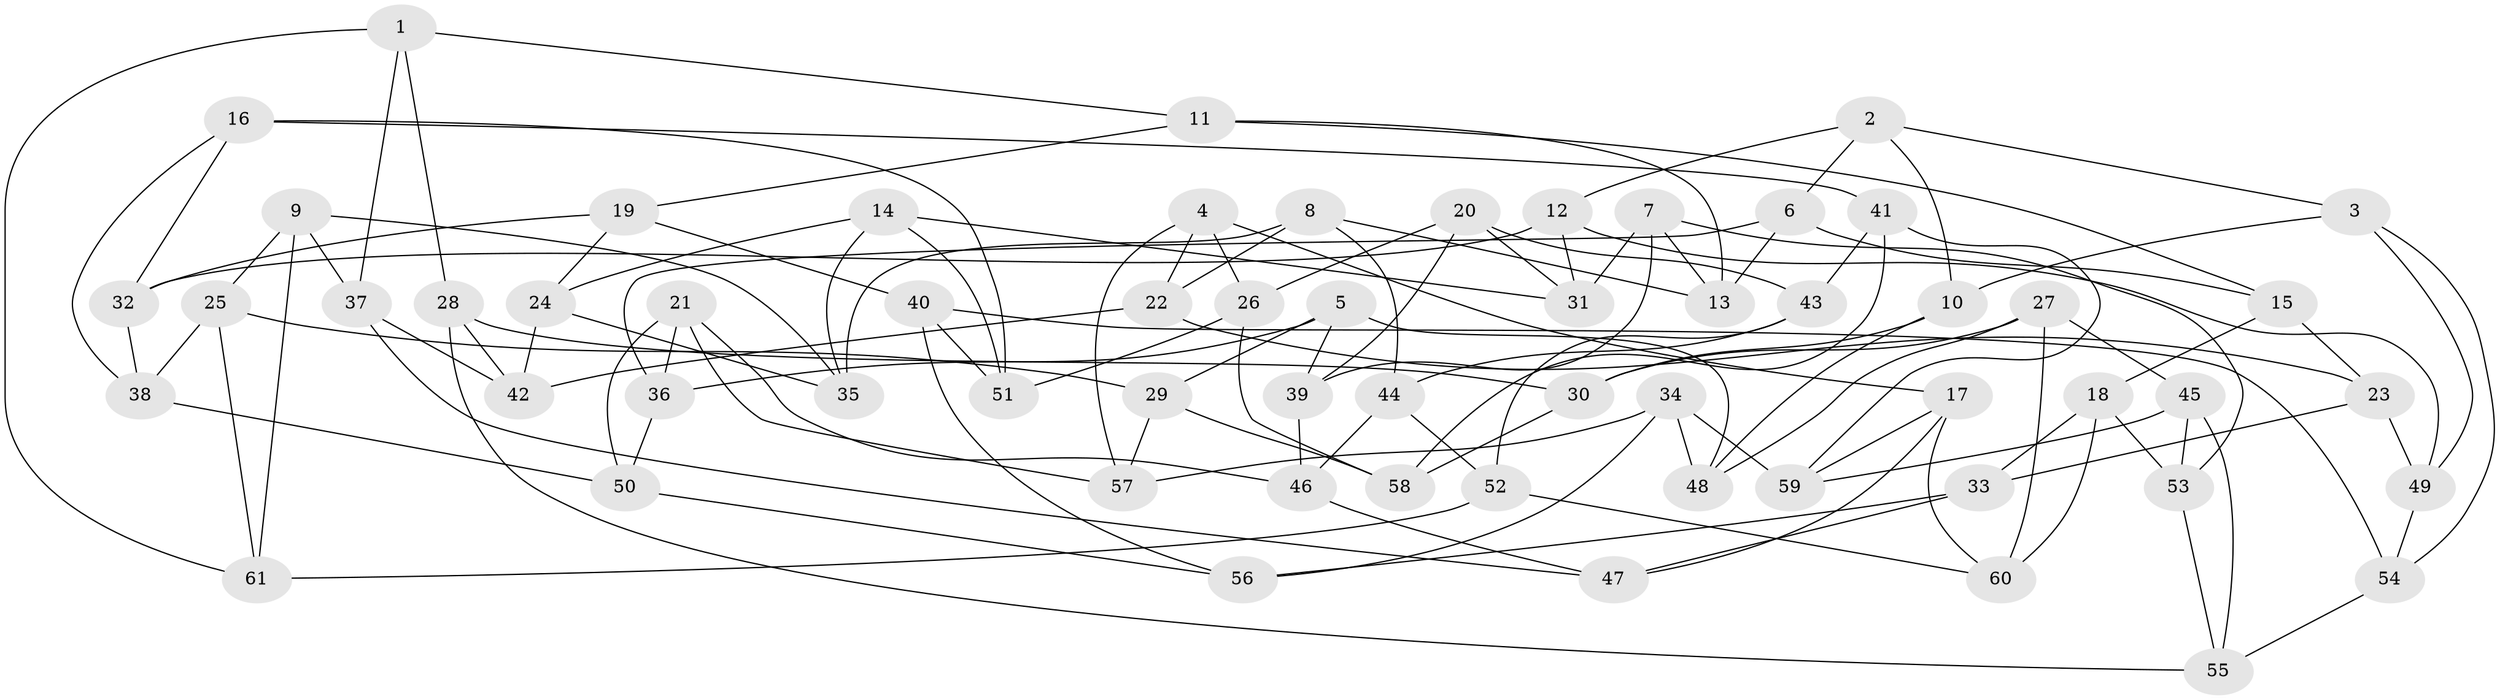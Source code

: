 // coarse degree distribution, {4: 0.6451612903225806, 6: 0.03225806451612903, 7: 0.03225806451612903, 9: 0.1935483870967742, 3: 0.06451612903225806, 5: 0.03225806451612903}
// Generated by graph-tools (version 1.1) at 2025/54/03/04/25 22:54:04]
// undirected, 61 vertices, 122 edges
graph export_dot {
  node [color=gray90,style=filled];
  1;
  2;
  3;
  4;
  5;
  6;
  7;
  8;
  9;
  10;
  11;
  12;
  13;
  14;
  15;
  16;
  17;
  18;
  19;
  20;
  21;
  22;
  23;
  24;
  25;
  26;
  27;
  28;
  29;
  30;
  31;
  32;
  33;
  34;
  35;
  36;
  37;
  38;
  39;
  40;
  41;
  42;
  43;
  44;
  45;
  46;
  47;
  48;
  49;
  50;
  51;
  52;
  53;
  54;
  55;
  56;
  57;
  58;
  59;
  60;
  61;
  1 -- 28;
  1 -- 11;
  1 -- 37;
  1 -- 61;
  2 -- 6;
  2 -- 10;
  2 -- 12;
  2 -- 3;
  3 -- 54;
  3 -- 49;
  3 -- 10;
  4 -- 22;
  4 -- 26;
  4 -- 17;
  4 -- 57;
  5 -- 48;
  5 -- 36;
  5 -- 39;
  5 -- 29;
  6 -- 13;
  6 -- 15;
  6 -- 36;
  7 -- 39;
  7 -- 13;
  7 -- 53;
  7 -- 31;
  8 -- 44;
  8 -- 35;
  8 -- 13;
  8 -- 22;
  9 -- 35;
  9 -- 25;
  9 -- 37;
  9 -- 61;
  10 -- 30;
  10 -- 48;
  11 -- 19;
  11 -- 15;
  11 -- 13;
  12 -- 49;
  12 -- 31;
  12 -- 32;
  14 -- 31;
  14 -- 51;
  14 -- 24;
  14 -- 35;
  15 -- 18;
  15 -- 23;
  16 -- 38;
  16 -- 32;
  16 -- 51;
  16 -- 41;
  17 -- 47;
  17 -- 59;
  17 -- 60;
  18 -- 60;
  18 -- 53;
  18 -- 33;
  19 -- 32;
  19 -- 24;
  19 -- 40;
  20 -- 31;
  20 -- 43;
  20 -- 39;
  20 -- 26;
  21 -- 57;
  21 -- 36;
  21 -- 46;
  21 -- 50;
  22 -- 23;
  22 -- 42;
  23 -- 33;
  23 -- 49;
  24 -- 42;
  24 -- 35;
  25 -- 61;
  25 -- 38;
  25 -- 29;
  26 -- 51;
  26 -- 58;
  27 -- 48;
  27 -- 30;
  27 -- 45;
  27 -- 60;
  28 -- 55;
  28 -- 30;
  28 -- 42;
  29 -- 58;
  29 -- 57;
  30 -- 58;
  32 -- 38;
  33 -- 56;
  33 -- 47;
  34 -- 48;
  34 -- 56;
  34 -- 59;
  34 -- 57;
  36 -- 50;
  37 -- 42;
  37 -- 47;
  38 -- 50;
  39 -- 46;
  40 -- 56;
  40 -- 51;
  40 -- 54;
  41 -- 59;
  41 -- 58;
  41 -- 43;
  43 -- 44;
  43 -- 52;
  44 -- 52;
  44 -- 46;
  45 -- 59;
  45 -- 55;
  45 -- 53;
  46 -- 47;
  49 -- 54;
  50 -- 56;
  52 -- 61;
  52 -- 60;
  53 -- 55;
  54 -- 55;
}
